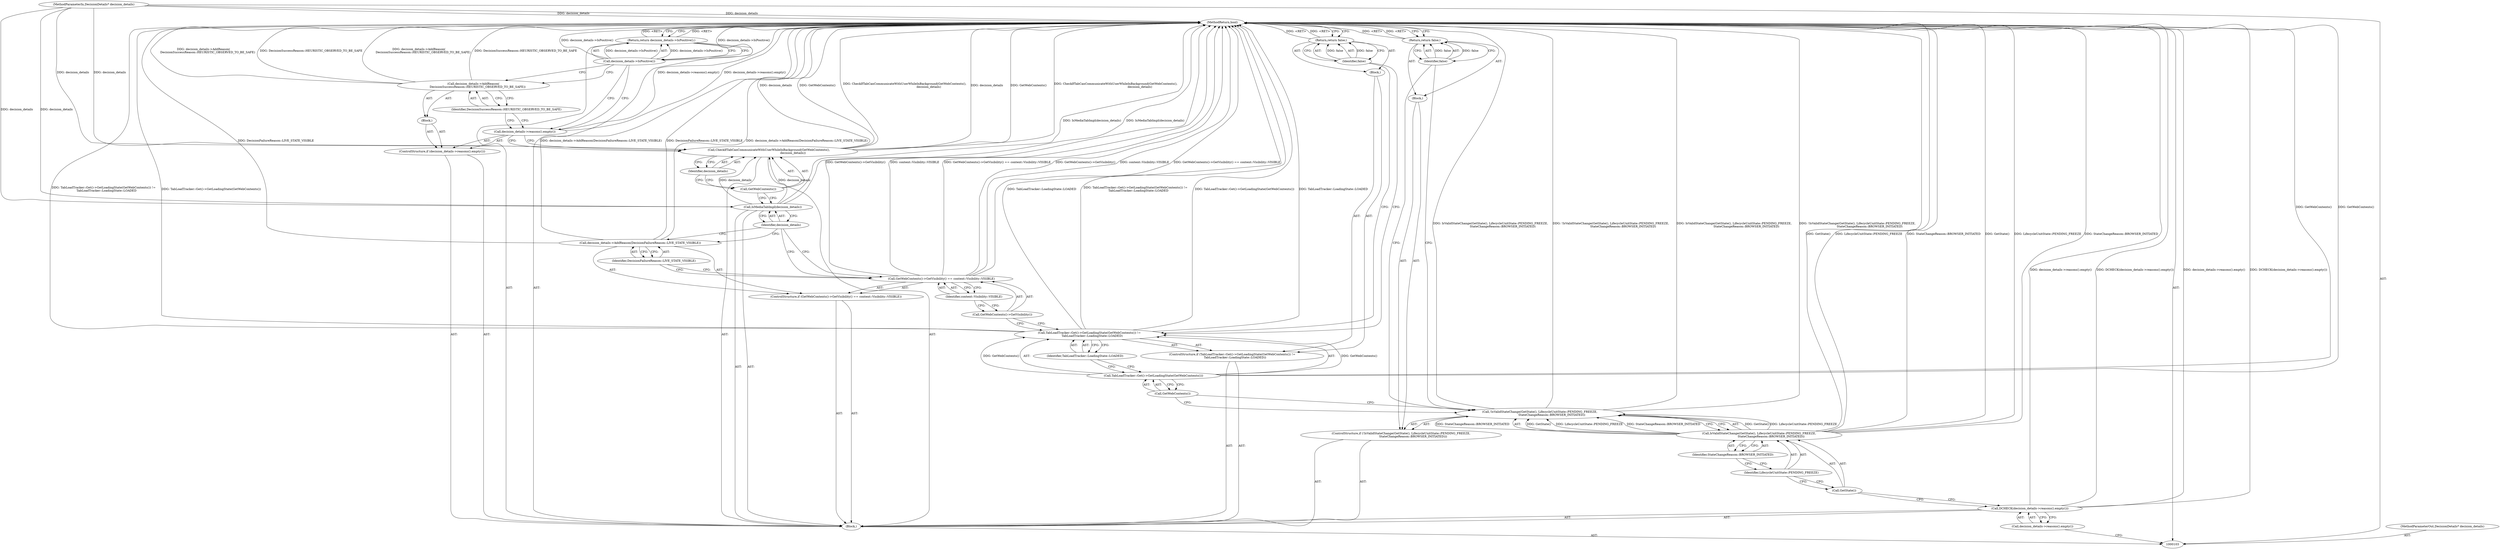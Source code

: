 digraph "0_Chrome_7394cf6f43d7a86630d3eb1c728fd63c621b5530_3" {
"1000143" [label="(MethodReturn,bool)"];
"1000117" [label="(ControlStructure,if (TabLoadTracker::Get()->GetLoadingState(GetWebContents()) !=\n      TabLoadTracker::LoadingState::LOADED))"];
"1000120" [label="(Call,GetWebContents())"];
"1000118" [label="(Call,TabLoadTracker::Get()->GetLoadingState(GetWebContents()) !=\n      TabLoadTracker::LoadingState::LOADED)"];
"1000119" [label="(Call,TabLoadTracker::Get()->GetLoadingState(GetWebContents()))"];
"1000122" [label="(Block,)"];
"1000121" [label="(Identifier,TabLoadTracker::LoadingState::LOADED)"];
"1000124" [label="(Identifier,false)"];
"1000123" [label="(Return,return false;)"];
"1000125" [label="(ControlStructure,if (GetWebContents()->GetVisibility() == content::Visibility::VISIBLE))"];
"1000128" [label="(Identifier,content::Visibility::VISIBLE)"];
"1000126" [label="(Call,GetWebContents()->GetVisibility() == content::Visibility::VISIBLE)"];
"1000127" [label="(Call,GetWebContents()->GetVisibility())"];
"1000130" [label="(Identifier,DecisionFailureReason::LIVE_STATE_VISIBLE)"];
"1000129" [label="(Call,decision_details->AddReason(DecisionFailureReason::LIVE_STATE_VISIBLE))"];
"1000104" [label="(MethodParameterIn,DecisionDetails* decision_details)"];
"1000205" [label="(MethodParameterOut,DecisionDetails* decision_details)"];
"1000105" [label="(Block,)"];
"1000132" [label="(Identifier,decision_details)"];
"1000131" [label="(Call,IsMediaTabImpl(decision_details))"];
"1000133" [label="(Call,CheckIfTabCanCommunicateWithUserWhileInBackground(GetWebContents(),\n                                                    decision_details))"];
"1000134" [label="(Call,GetWebContents())"];
"1000135" [label="(Identifier,decision_details)"];
"1000136" [label="(ControlStructure,if (decision_details->reasons().empty()))"];
"1000138" [label="(Block,)"];
"1000137" [label="(Call,decision_details->reasons().empty())"];
"1000139" [label="(Call,decision_details->AddReason(\n         DecisionSuccessReason::HEURISTIC_OBSERVED_TO_BE_SAFE))"];
"1000106" [label="(Call,DCHECK(decision_details->reasons().empty()))"];
"1000107" [label="(Call,decision_details->reasons().empty())"];
"1000140" [label="(Identifier,DecisionSuccessReason::HEURISTIC_OBSERVED_TO_BE_SAFE)"];
"1000142" [label="(Call,decision_details->IsPositive())"];
"1000141" [label="(Return,return decision_details->IsPositive();)"];
"1000108" [label="(ControlStructure,if (!IsValidStateChange(GetState(), LifecycleUnitState::PENDING_FREEZE,\n                          StateChangeReason::BROWSER_INITIATED)))"];
"1000111" [label="(Call,GetState())"];
"1000112" [label="(Identifier,LifecycleUnitState::PENDING_FREEZE)"];
"1000109" [label="(Call,!IsValidStateChange(GetState(), LifecycleUnitState::PENDING_FREEZE,\n                          StateChangeReason::BROWSER_INITIATED))"];
"1000110" [label="(Call,IsValidStateChange(GetState(), LifecycleUnitState::PENDING_FREEZE,\n                          StateChangeReason::BROWSER_INITIATED))"];
"1000113" [label="(Identifier,StateChangeReason::BROWSER_INITIATED)"];
"1000114" [label="(Block,)"];
"1000116" [label="(Identifier,false)"];
"1000115" [label="(Return,return false;)"];
"1000143" -> "1000103"  [label="AST: "];
"1000143" -> "1000115"  [label="CFG: "];
"1000143" -> "1000123"  [label="CFG: "];
"1000143" -> "1000141"  [label="CFG: "];
"1000142" -> "1000143"  [label="DDG: decision_details->IsPositive()"];
"1000106" -> "1000143"  [label="DDG: decision_details->reasons().empty()"];
"1000106" -> "1000143"  [label="DDG: DCHECK(decision_details->reasons().empty())"];
"1000104" -> "1000143"  [label="DDG: decision_details"];
"1000139" -> "1000143"  [label="DDG: decision_details->AddReason(\n         DecisionSuccessReason::HEURISTIC_OBSERVED_TO_BE_SAFE)"];
"1000139" -> "1000143"  [label="DDG: DecisionSuccessReason::HEURISTIC_OBSERVED_TO_BE_SAFE"];
"1000118" -> "1000143"  [label="DDG: TabLoadTracker::LoadingState::LOADED"];
"1000118" -> "1000143"  [label="DDG: TabLoadTracker::Get()->GetLoadingState(GetWebContents()) !=\n      TabLoadTracker::LoadingState::LOADED"];
"1000118" -> "1000143"  [label="DDG: TabLoadTracker::Get()->GetLoadingState(GetWebContents())"];
"1000126" -> "1000143"  [label="DDG: GetWebContents()->GetVisibility()"];
"1000126" -> "1000143"  [label="DDG: content::Visibility::VISIBLE"];
"1000126" -> "1000143"  [label="DDG: GetWebContents()->GetVisibility() == content::Visibility::VISIBLE"];
"1000110" -> "1000143"  [label="DDG: GetState()"];
"1000110" -> "1000143"  [label="DDG: LifecycleUnitState::PENDING_FREEZE"];
"1000110" -> "1000143"  [label="DDG: StateChangeReason::BROWSER_INITIATED"];
"1000131" -> "1000143"  [label="DDG: IsMediaTabImpl(decision_details)"];
"1000129" -> "1000143"  [label="DDG: DecisionFailureReason::LIVE_STATE_VISIBLE"];
"1000129" -> "1000143"  [label="DDG: decision_details->AddReason(DecisionFailureReason::LIVE_STATE_VISIBLE)"];
"1000133" -> "1000143"  [label="DDG: GetWebContents()"];
"1000133" -> "1000143"  [label="DDG: CheckIfTabCanCommunicateWithUserWhileInBackground(GetWebContents(),\n                                                    decision_details)"];
"1000133" -> "1000143"  [label="DDG: decision_details"];
"1000109" -> "1000143"  [label="DDG: IsValidStateChange(GetState(), LifecycleUnitState::PENDING_FREEZE,\n                          StateChangeReason::BROWSER_INITIATED)"];
"1000109" -> "1000143"  [label="DDG: !IsValidStateChange(GetState(), LifecycleUnitState::PENDING_FREEZE,\n                          StateChangeReason::BROWSER_INITIATED)"];
"1000119" -> "1000143"  [label="DDG: GetWebContents()"];
"1000137" -> "1000143"  [label="DDG: decision_details->reasons().empty()"];
"1000141" -> "1000143"  [label="DDG: <RET>"];
"1000115" -> "1000143"  [label="DDG: <RET>"];
"1000123" -> "1000143"  [label="DDG: <RET>"];
"1000117" -> "1000105"  [label="AST: "];
"1000118" -> "1000117"  [label="AST: "];
"1000122" -> "1000117"  [label="AST: "];
"1000120" -> "1000119"  [label="AST: "];
"1000120" -> "1000109"  [label="CFG: "];
"1000119" -> "1000120"  [label="CFG: "];
"1000118" -> "1000117"  [label="AST: "];
"1000118" -> "1000121"  [label="CFG: "];
"1000119" -> "1000118"  [label="AST: "];
"1000121" -> "1000118"  [label="AST: "];
"1000124" -> "1000118"  [label="CFG: "];
"1000127" -> "1000118"  [label="CFG: "];
"1000118" -> "1000143"  [label="DDG: TabLoadTracker::LoadingState::LOADED"];
"1000118" -> "1000143"  [label="DDG: TabLoadTracker::Get()->GetLoadingState(GetWebContents()) !=\n      TabLoadTracker::LoadingState::LOADED"];
"1000118" -> "1000143"  [label="DDG: TabLoadTracker::Get()->GetLoadingState(GetWebContents())"];
"1000119" -> "1000118"  [label="DDG: GetWebContents()"];
"1000119" -> "1000118"  [label="AST: "];
"1000119" -> "1000120"  [label="CFG: "];
"1000120" -> "1000119"  [label="AST: "];
"1000121" -> "1000119"  [label="CFG: "];
"1000119" -> "1000143"  [label="DDG: GetWebContents()"];
"1000119" -> "1000118"  [label="DDG: GetWebContents()"];
"1000122" -> "1000117"  [label="AST: "];
"1000123" -> "1000122"  [label="AST: "];
"1000121" -> "1000118"  [label="AST: "];
"1000121" -> "1000119"  [label="CFG: "];
"1000118" -> "1000121"  [label="CFG: "];
"1000124" -> "1000123"  [label="AST: "];
"1000124" -> "1000118"  [label="CFG: "];
"1000123" -> "1000124"  [label="CFG: "];
"1000124" -> "1000123"  [label="DDG: false"];
"1000123" -> "1000122"  [label="AST: "];
"1000123" -> "1000124"  [label="CFG: "];
"1000124" -> "1000123"  [label="AST: "];
"1000143" -> "1000123"  [label="CFG: "];
"1000123" -> "1000143"  [label="DDG: <RET>"];
"1000124" -> "1000123"  [label="DDG: false"];
"1000125" -> "1000105"  [label="AST: "];
"1000126" -> "1000125"  [label="AST: "];
"1000129" -> "1000125"  [label="AST: "];
"1000128" -> "1000126"  [label="AST: "];
"1000128" -> "1000127"  [label="CFG: "];
"1000126" -> "1000128"  [label="CFG: "];
"1000126" -> "1000125"  [label="AST: "];
"1000126" -> "1000128"  [label="CFG: "];
"1000127" -> "1000126"  [label="AST: "];
"1000128" -> "1000126"  [label="AST: "];
"1000130" -> "1000126"  [label="CFG: "];
"1000132" -> "1000126"  [label="CFG: "];
"1000126" -> "1000143"  [label="DDG: GetWebContents()->GetVisibility()"];
"1000126" -> "1000143"  [label="DDG: content::Visibility::VISIBLE"];
"1000126" -> "1000143"  [label="DDG: GetWebContents()->GetVisibility() == content::Visibility::VISIBLE"];
"1000127" -> "1000126"  [label="AST: "];
"1000127" -> "1000118"  [label="CFG: "];
"1000128" -> "1000127"  [label="CFG: "];
"1000130" -> "1000129"  [label="AST: "];
"1000130" -> "1000126"  [label="CFG: "];
"1000129" -> "1000130"  [label="CFG: "];
"1000129" -> "1000125"  [label="AST: "];
"1000129" -> "1000130"  [label="CFG: "];
"1000130" -> "1000129"  [label="AST: "];
"1000132" -> "1000129"  [label="CFG: "];
"1000129" -> "1000143"  [label="DDG: DecisionFailureReason::LIVE_STATE_VISIBLE"];
"1000129" -> "1000143"  [label="DDG: decision_details->AddReason(DecisionFailureReason::LIVE_STATE_VISIBLE)"];
"1000104" -> "1000103"  [label="AST: "];
"1000104" -> "1000143"  [label="DDG: decision_details"];
"1000104" -> "1000131"  [label="DDG: decision_details"];
"1000104" -> "1000133"  [label="DDG: decision_details"];
"1000205" -> "1000103"  [label="AST: "];
"1000105" -> "1000103"  [label="AST: "];
"1000106" -> "1000105"  [label="AST: "];
"1000108" -> "1000105"  [label="AST: "];
"1000117" -> "1000105"  [label="AST: "];
"1000125" -> "1000105"  [label="AST: "];
"1000131" -> "1000105"  [label="AST: "];
"1000133" -> "1000105"  [label="AST: "];
"1000136" -> "1000105"  [label="AST: "];
"1000141" -> "1000105"  [label="AST: "];
"1000132" -> "1000131"  [label="AST: "];
"1000132" -> "1000129"  [label="CFG: "];
"1000132" -> "1000126"  [label="CFG: "];
"1000131" -> "1000132"  [label="CFG: "];
"1000131" -> "1000105"  [label="AST: "];
"1000131" -> "1000132"  [label="CFG: "];
"1000132" -> "1000131"  [label="AST: "];
"1000134" -> "1000131"  [label="CFG: "];
"1000131" -> "1000143"  [label="DDG: IsMediaTabImpl(decision_details)"];
"1000104" -> "1000131"  [label="DDG: decision_details"];
"1000131" -> "1000133"  [label="DDG: decision_details"];
"1000133" -> "1000105"  [label="AST: "];
"1000133" -> "1000135"  [label="CFG: "];
"1000134" -> "1000133"  [label="AST: "];
"1000135" -> "1000133"  [label="AST: "];
"1000137" -> "1000133"  [label="CFG: "];
"1000133" -> "1000143"  [label="DDG: GetWebContents()"];
"1000133" -> "1000143"  [label="DDG: CheckIfTabCanCommunicateWithUserWhileInBackground(GetWebContents(),\n                                                    decision_details)"];
"1000133" -> "1000143"  [label="DDG: decision_details"];
"1000131" -> "1000133"  [label="DDG: decision_details"];
"1000104" -> "1000133"  [label="DDG: decision_details"];
"1000134" -> "1000133"  [label="AST: "];
"1000134" -> "1000131"  [label="CFG: "];
"1000135" -> "1000134"  [label="CFG: "];
"1000135" -> "1000133"  [label="AST: "];
"1000135" -> "1000134"  [label="CFG: "];
"1000133" -> "1000135"  [label="CFG: "];
"1000136" -> "1000105"  [label="AST: "];
"1000137" -> "1000136"  [label="AST: "];
"1000138" -> "1000136"  [label="AST: "];
"1000138" -> "1000136"  [label="AST: "];
"1000139" -> "1000138"  [label="AST: "];
"1000137" -> "1000136"  [label="AST: "];
"1000137" -> "1000133"  [label="CFG: "];
"1000140" -> "1000137"  [label="CFG: "];
"1000142" -> "1000137"  [label="CFG: "];
"1000137" -> "1000143"  [label="DDG: decision_details->reasons().empty()"];
"1000139" -> "1000138"  [label="AST: "];
"1000139" -> "1000140"  [label="CFG: "];
"1000140" -> "1000139"  [label="AST: "];
"1000142" -> "1000139"  [label="CFG: "];
"1000139" -> "1000143"  [label="DDG: decision_details->AddReason(\n         DecisionSuccessReason::HEURISTIC_OBSERVED_TO_BE_SAFE)"];
"1000139" -> "1000143"  [label="DDG: DecisionSuccessReason::HEURISTIC_OBSERVED_TO_BE_SAFE"];
"1000106" -> "1000105"  [label="AST: "];
"1000106" -> "1000107"  [label="CFG: "];
"1000107" -> "1000106"  [label="AST: "];
"1000111" -> "1000106"  [label="CFG: "];
"1000106" -> "1000143"  [label="DDG: decision_details->reasons().empty()"];
"1000106" -> "1000143"  [label="DDG: DCHECK(decision_details->reasons().empty())"];
"1000107" -> "1000106"  [label="AST: "];
"1000107" -> "1000103"  [label="CFG: "];
"1000106" -> "1000107"  [label="CFG: "];
"1000140" -> "1000139"  [label="AST: "];
"1000140" -> "1000137"  [label="CFG: "];
"1000139" -> "1000140"  [label="CFG: "];
"1000142" -> "1000141"  [label="AST: "];
"1000142" -> "1000139"  [label="CFG: "];
"1000142" -> "1000137"  [label="CFG: "];
"1000141" -> "1000142"  [label="CFG: "];
"1000142" -> "1000143"  [label="DDG: decision_details->IsPositive()"];
"1000142" -> "1000141"  [label="DDG: decision_details->IsPositive()"];
"1000141" -> "1000105"  [label="AST: "];
"1000141" -> "1000142"  [label="CFG: "];
"1000142" -> "1000141"  [label="AST: "];
"1000143" -> "1000141"  [label="CFG: "];
"1000141" -> "1000143"  [label="DDG: <RET>"];
"1000142" -> "1000141"  [label="DDG: decision_details->IsPositive()"];
"1000108" -> "1000105"  [label="AST: "];
"1000109" -> "1000108"  [label="AST: "];
"1000114" -> "1000108"  [label="AST: "];
"1000111" -> "1000110"  [label="AST: "];
"1000111" -> "1000106"  [label="CFG: "];
"1000112" -> "1000111"  [label="CFG: "];
"1000112" -> "1000110"  [label="AST: "];
"1000112" -> "1000111"  [label="CFG: "];
"1000113" -> "1000112"  [label="CFG: "];
"1000109" -> "1000108"  [label="AST: "];
"1000109" -> "1000110"  [label="CFG: "];
"1000110" -> "1000109"  [label="AST: "];
"1000116" -> "1000109"  [label="CFG: "];
"1000120" -> "1000109"  [label="CFG: "];
"1000109" -> "1000143"  [label="DDG: IsValidStateChange(GetState(), LifecycleUnitState::PENDING_FREEZE,\n                          StateChangeReason::BROWSER_INITIATED)"];
"1000109" -> "1000143"  [label="DDG: !IsValidStateChange(GetState(), LifecycleUnitState::PENDING_FREEZE,\n                          StateChangeReason::BROWSER_INITIATED)"];
"1000110" -> "1000109"  [label="DDG: GetState()"];
"1000110" -> "1000109"  [label="DDG: LifecycleUnitState::PENDING_FREEZE"];
"1000110" -> "1000109"  [label="DDG: StateChangeReason::BROWSER_INITIATED"];
"1000110" -> "1000109"  [label="AST: "];
"1000110" -> "1000113"  [label="CFG: "];
"1000111" -> "1000110"  [label="AST: "];
"1000112" -> "1000110"  [label="AST: "];
"1000113" -> "1000110"  [label="AST: "];
"1000109" -> "1000110"  [label="CFG: "];
"1000110" -> "1000143"  [label="DDG: GetState()"];
"1000110" -> "1000143"  [label="DDG: LifecycleUnitState::PENDING_FREEZE"];
"1000110" -> "1000143"  [label="DDG: StateChangeReason::BROWSER_INITIATED"];
"1000110" -> "1000109"  [label="DDG: GetState()"];
"1000110" -> "1000109"  [label="DDG: LifecycleUnitState::PENDING_FREEZE"];
"1000110" -> "1000109"  [label="DDG: StateChangeReason::BROWSER_INITIATED"];
"1000113" -> "1000110"  [label="AST: "];
"1000113" -> "1000112"  [label="CFG: "];
"1000110" -> "1000113"  [label="CFG: "];
"1000114" -> "1000108"  [label="AST: "];
"1000115" -> "1000114"  [label="AST: "];
"1000116" -> "1000115"  [label="AST: "];
"1000116" -> "1000109"  [label="CFG: "];
"1000115" -> "1000116"  [label="CFG: "];
"1000116" -> "1000115"  [label="DDG: false"];
"1000115" -> "1000114"  [label="AST: "];
"1000115" -> "1000116"  [label="CFG: "];
"1000116" -> "1000115"  [label="AST: "];
"1000143" -> "1000115"  [label="CFG: "];
"1000115" -> "1000143"  [label="DDG: <RET>"];
"1000116" -> "1000115"  [label="DDG: false"];
}
